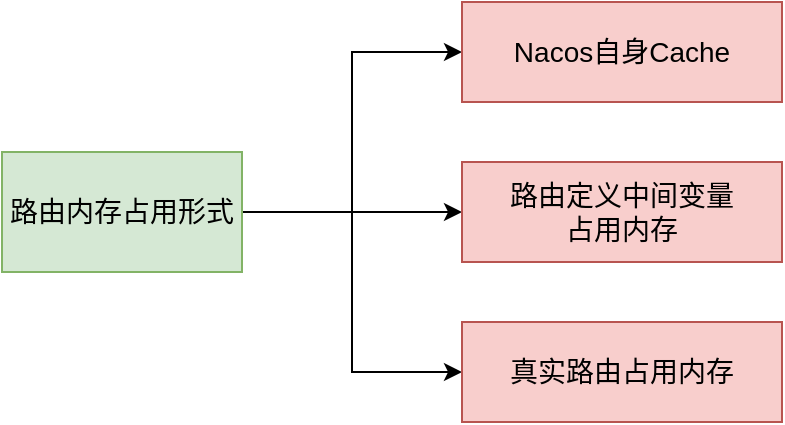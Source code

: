 <mxfile version="21.6.8" type="github">
  <diagram name="第 1 页" id="4d1e7NwRM0MrVL3205Sr">
    <mxGraphModel dx="1434" dy="750" grid="1" gridSize="10" guides="1" tooltips="1" connect="1" arrows="1" fold="1" page="1" pageScale="1" pageWidth="827" pageHeight="1169" math="0" shadow="0">
      <root>
        <mxCell id="0" />
        <mxCell id="1" parent="0" />
        <mxCell id="CK6MHss7wGNNWX79YfE2-6" style="edgeStyle=orthogonalEdgeStyle;rounded=0;orthogonalLoop=1;jettySize=auto;html=1;exitX=1;exitY=0.5;exitDx=0;exitDy=0;entryX=0;entryY=0.5;entryDx=0;entryDy=0;" edge="1" parent="1" source="CK6MHss7wGNNWX79YfE2-1" target="CK6MHss7wGNNWX79YfE2-2">
          <mxGeometry relative="1" as="geometry" />
        </mxCell>
        <mxCell id="CK6MHss7wGNNWX79YfE2-7" style="edgeStyle=orthogonalEdgeStyle;rounded=0;orthogonalLoop=1;jettySize=auto;html=1;exitX=1;exitY=0.5;exitDx=0;exitDy=0;" edge="1" parent="1" source="CK6MHss7wGNNWX79YfE2-1" target="CK6MHss7wGNNWX79YfE2-3">
          <mxGeometry relative="1" as="geometry" />
        </mxCell>
        <mxCell id="CK6MHss7wGNNWX79YfE2-8" style="edgeStyle=orthogonalEdgeStyle;rounded=0;orthogonalLoop=1;jettySize=auto;html=1;exitX=1;exitY=0.5;exitDx=0;exitDy=0;entryX=0;entryY=0.5;entryDx=0;entryDy=0;" edge="1" parent="1" source="CK6MHss7wGNNWX79YfE2-1" target="CK6MHss7wGNNWX79YfE2-4">
          <mxGeometry relative="1" as="geometry" />
        </mxCell>
        <mxCell id="CK6MHss7wGNNWX79YfE2-1" value="&lt;font style=&quot;font-size: 14px;&quot;&gt;路由内存占用形式&lt;/font&gt;" style="rounded=0;whiteSpace=wrap;html=1;fillColor=#d5e8d4;strokeColor=#82b366;" vertex="1" parent="1">
          <mxGeometry x="50" y="395" width="120" height="60" as="geometry" />
        </mxCell>
        <mxCell id="CK6MHss7wGNNWX79YfE2-2" value="&lt;font style=&quot;font-size: 14px;&quot;&gt;Nacos自身Cache&lt;/font&gt;" style="rounded=0;whiteSpace=wrap;html=1;fillColor=#f8cecc;strokeColor=#b85450;" vertex="1" parent="1">
          <mxGeometry x="280" y="320" width="160" height="50" as="geometry" />
        </mxCell>
        <mxCell id="CK6MHss7wGNNWX79YfE2-3" value="&lt;font style=&quot;font-size: 14px;&quot;&gt;路由定义中间变量&lt;br&gt;占用内存&lt;/font&gt;" style="rounded=0;whiteSpace=wrap;html=1;fillColor=#f8cecc;strokeColor=#b85450;" vertex="1" parent="1">
          <mxGeometry x="280" y="400" width="160" height="50" as="geometry" />
        </mxCell>
        <mxCell id="CK6MHss7wGNNWX79YfE2-4" value="&lt;font style=&quot;font-size: 14px;&quot;&gt;真实路由占用内存&lt;/font&gt;" style="rounded=0;whiteSpace=wrap;html=1;fillColor=#f8cecc;strokeColor=#b85450;" vertex="1" parent="1">
          <mxGeometry x="280" y="480" width="160" height="50" as="geometry" />
        </mxCell>
      </root>
    </mxGraphModel>
  </diagram>
</mxfile>
